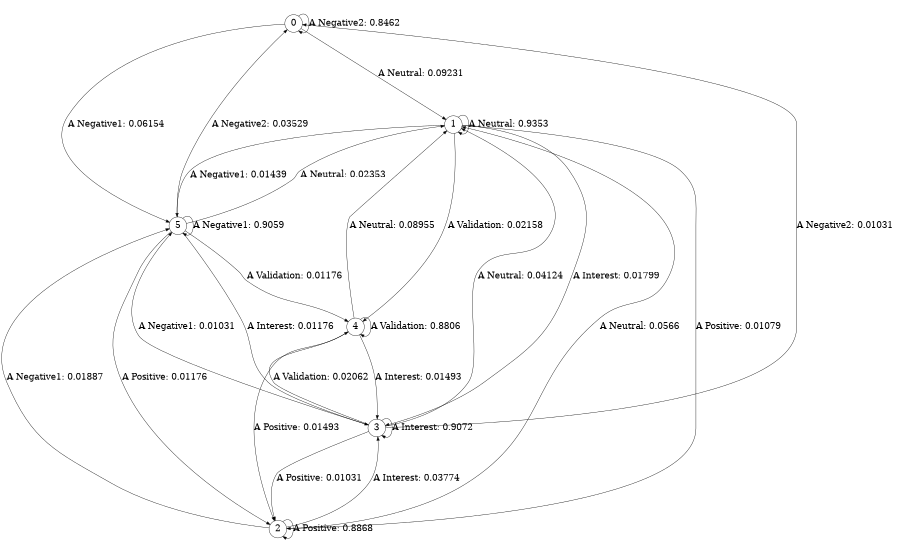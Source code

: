 digraph r4_cssr {
size = "6,8.5";
ratio = "fill";
node [shape = circle];
node [fontsize = 24];
edge [fontsize = 24];
0 -> 0 [label = "A Negative2: 0.8462   "];
0 -> 1 [label = "A Neutral: 0.09231  "];
0 -> 5 [label = "A Negative1: 0.06154  "];
1 -> 1 [label = "A Neutral: 0.9353   "];
1 -> 2 [label = "A Positive: 0.01079  "];
1 -> 3 [label = "A Interest: 0.01799  "];
1 -> 4 [label = "A Validation: 0.02158  "];
1 -> 5 [label = "A Negative1: 0.01439  "];
2 -> 1 [label = "A Neutral: 0.0566   "];
2 -> 2 [label = "A Positive: 0.8868   "];
2 -> 3 [label = "A Interest: 0.03774  "];
2 -> 5 [label = "A Negative1: 0.01887  "];
3 -> 0 [label = "A Negative2: 0.01031  "];
3 -> 1 [label = "A Neutral: 0.04124  "];
3 -> 2 [label = "A Positive: 0.01031  "];
3 -> 3 [label = "A Interest: 0.9072   "];
3 -> 4 [label = "A Validation: 0.02062  "];
3 -> 5 [label = "A Negative1: 0.01031  "];
4 -> 1 [label = "A Neutral: 0.08955  "];
4 -> 2 [label = "A Positive: 0.01493  "];
4 -> 3 [label = "A Interest: 0.01493  "];
4 -> 4 [label = "A Validation: 0.8806   "];
5 -> 0 [label = "A Negative2: 0.03529  "];
5 -> 1 [label = "A Neutral: 0.02353  "];
5 -> 2 [label = "A Positive: 0.01176  "];
5 -> 3 [label = "A Interest: 0.01176  "];
5 -> 4 [label = "A Validation: 0.01176  "];
5 -> 5 [label = "A Negative1: 0.9059   "];
} 
